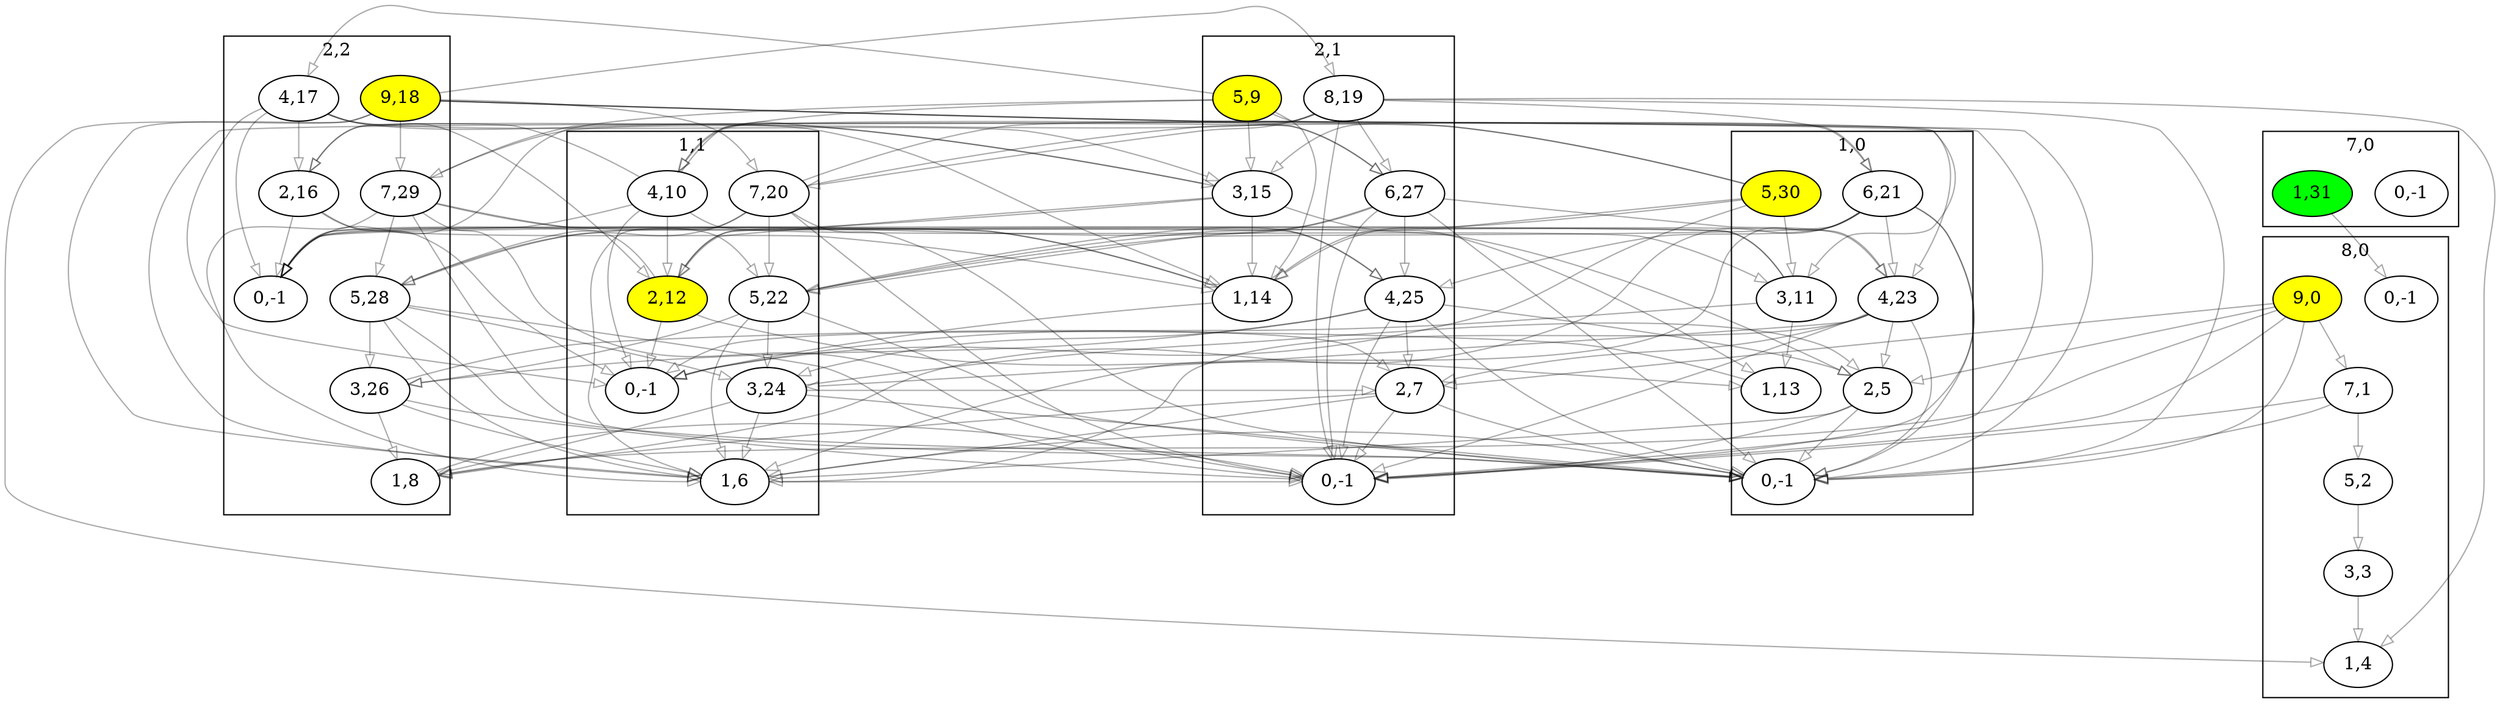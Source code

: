 digraph "example7.txt" {
	compound=true
	subgraph cluster8_0 {
		label="8,0"
		battery8_0_0 [label="0,-1" pos="22.4,11.2!"]
		battery8_0_1 [label="1,4" pos="23.4,11.2!"]
		battery8_0_3 [label="3,3" pos="24.4,11.2!"]
		battery8_0_5 [label="5,2" pos="22.4,10.2!"]
		battery8_0_7 [label="7,1" pos="23.4,10.2!"]
		battery8_0_9 [label="9,0" fillcolor=yellow pos="24.4,10.2!" style=filled]
	}
	subgraph cluster2_1 {
		label="2,1"
		battery2_1_0 [label="0,-1" pos="5.6,8.399999999999999!"]
		battery2_1_1 [label="1,14" pos="6.6,8.399999999999999!"]
		battery2_1_2 [label="2,7" pos="7.6,8.399999999999999!"]
		battery2_1_3 [label="3,15" pos="5.6,7.399999999999999!"]
		battery2_1_4 [label="4,25" pos="6.6,7.399999999999999!"]
		battery2_1_5 [label="5,9" fillcolor=yellow pos="7.6,7.399999999999999!" style=filled]
		battery2_1_6 [label="6,27" pos="5.6,6.399999999999999!"]
		battery2_1_8 [label="8,19" pos="6.6,6.399999999999999!"]
	}
	subgraph cluster1_1 {
		label="1,1"
		battery1_1_0 [label="0,-1" pos="2.8,8.399999999999999!"]
		battery1_1_1 [label="1,6" pos="3.8,8.399999999999999!"]
		battery1_1_2 [label="2,12" fillcolor=yellow pos="4.8,8.399999999999999!" style=filled]
		battery1_1_3 [label="3,24" pos="2.8,7.399999999999999!"]
		battery1_1_4 [label="4,10" pos="3.8,7.399999999999999!"]
		battery1_1_5 [label="5,22" pos="4.8,7.399999999999999!"]
		battery1_1_7 [label="7,20" pos="2.8,6.399999999999999!"]
	}
	subgraph cluster2_2 {
		label="2,2"
		battery2_2_0 [label="0,-1" pos="5.6,5.6!"]
		battery2_2_1 [label="1,8" pos="6.6,5.6!"]
		battery2_2_2 [label="2,16" pos="7.6,5.6!"]
		battery2_2_3 [label="3,26" pos="5.6,4.6!"]
		battery2_2_4 [label="4,17" pos="6.6,4.6!"]
		battery2_2_5 [label="5,28" pos="7.6,4.6!"]
		battery2_2_7 [label="7,29" pos="5.6,3.5999999999999996!"]
		battery2_2_9 [label="9,18" fillcolor=yellow pos="6.6,3.5999999999999996!" style=filled]
	}
	subgraph cluster1_0 {
		label="1,0"
		battery1_0_0 [label="0,-1" pos="2.8,11.2!"]
		battery1_0_1 [label="1,13" pos="3.8,11.2!"]
		battery1_0_2 [label="2,5" pos="4.8,11.2!"]
		battery1_0_3 [label="3,11" pos="2.8,10.2!"]
		battery1_0_4 [label="4,23" pos="3.8,10.2!"]
		battery1_0_5 [label="5,30" fillcolor=yellow pos="4.8,10.2!" style=filled]
		battery1_0_6 [label="6,21" pos="2.8,9.2!"]
	}
	subgraph cluster7_0 {
		label="7,0"
		battery7_0_0 [label="0,-1" pos="19.599999999999998,11.2!"]
		battery7_0_1 [label="1,31" fillcolor=green pos="20.599999999999998,11.2!" style=filled]
	}
	battery8_0_9 -> battery1_0_2 [color="#00000055" fillcolor=none]
	battery8_0_9 -> battery2_1_2 [color="#00000055" fillcolor=none]
	battery8_0_9 -> battery2_2_1 [color="#00000055" fillcolor=none]
	battery8_0_9 -> battery1_0_0 [color="#00000055" fillcolor=none]
	battery8_0_9 -> battery2_1_0 [color="#00000055" fillcolor=none]
	battery8_0_9 -> battery8_0_7 [color="#00000055" fillcolor=none]
	battery8_0_7 -> battery1_0_0 [color="#00000055" fillcolor=none]
	battery8_0_7 -> battery2_1_0 [color="#00000055" fillcolor=none]
	battery8_0_7 -> battery8_0_5 [color="#00000055" fillcolor=none]
	battery8_0_5 -> battery8_0_3 [color="#00000055" fillcolor=none]
	battery8_0_3 -> battery8_0_1 [color="#00000055" fillcolor=none]
	battery2_1_2 -> battery1_1_1 [color="#00000055" fillcolor=none]
	battery2_1_2 -> battery2_2_1 [color="#00000055" fillcolor=none]
	battery2_1_2 -> battery1_0_0 [color="#00000055" fillcolor=none]
	battery2_1_2 -> battery2_1_0 [color="#00000055" fillcolor=none]
	battery2_1_5 -> battery1_1_4 [color="#00000055" fillcolor=none]
	battery2_1_5 -> battery2_2_4 [color="#00000055" fillcolor=none]
	battery2_1_5 -> battery1_0_3 [color="#00000055" fillcolor=none]
	battery2_1_5 -> battery2_2_0 [color="#00000055" fillcolor=none]
	battery2_1_5 -> battery2_1_3 [color="#00000055" fillcolor=none]
	battery2_1_5 -> battery2_1_1 [color="#00000055" fillcolor=none]
	battery2_1_1 -> battery1_1_0 [color="#00000055" fillcolor=none]
	battery2_1_1 -> battery2_2_0 [color="#00000055" fillcolor=none]
	battery2_1_3 -> battery1_1_2 [color="#00000055" fillcolor=none]
	battery2_1_3 -> battery2_2_2 [color="#00000055" fillcolor=none]
	battery2_1_3 -> battery1_0_1 [color="#00000055" fillcolor=none]
	battery2_1_3 -> battery2_2_0 [color="#00000055" fillcolor=none]
	battery2_1_3 -> battery2_1_1 [color="#00000055" fillcolor=none]
	battery2_1_8 -> battery1_1_7 [color="#00000055" fillcolor=none]
	battery2_1_8 -> battery2_2_7 [color="#00000055" fillcolor=none]
	battery2_1_8 -> battery1_0_6 [color="#00000055" fillcolor=none]
	battery2_1_8 -> battery1_1_1 [color="#00000055" fillcolor=none]
	battery2_1_8 -> battery1_0_0 [color="#00000055" fillcolor=none]
	battery2_1_8 -> battery8_0_1 [color="#00000055" fillcolor=none]
	battery2_1_8 -> battery2_1_6 [color="#00000055" fillcolor=none]
	battery2_1_8 -> battery2_1_0 [color="#00000055" fillcolor=none]
	battery2_1_4 -> battery1_1_3 [color="#00000055" fillcolor=none]
	battery2_1_4 -> battery2_2_3 [color="#00000055" fillcolor=none]
	battery2_1_4 -> battery1_0_2 [color="#00000055" fillcolor=none]
	battery2_1_4 -> battery1_0_0 [color="#00000055" fillcolor=none]
	battery2_1_4 -> battery2_1_2 [color="#00000055" fillcolor=none]
	battery2_1_4 -> battery2_1_0 [color="#00000055" fillcolor=none]
	battery2_1_6 -> battery1_1_5 [color="#00000055" fillcolor=none]
	battery2_1_6 -> battery2_2_5 [color="#00000055" fillcolor=none]
	battery2_1_6 -> battery1_0_4 [color="#00000055" fillcolor=none]
	battery2_1_6 -> battery1_0_0 [color="#00000055" fillcolor=none]
	battery2_1_6 -> battery2_1_4 [color="#00000055" fillcolor=none]
	battery2_1_6 -> battery2_1_0 [color="#00000055" fillcolor=none]
	battery1_1_1 -> battery1_0_0 [color="#00000055" fillcolor=none]
	battery1_1_1 -> battery2_1_0 [color="#00000055" fillcolor=none]
	battery1_1_4 -> battery1_0_3 [color="#00000055" fillcolor=none]
	battery1_1_4 -> battery2_1_3 [color="#00000055" fillcolor=none]
	battery1_1_4 -> battery2_2_2 [color="#00000055" fillcolor=none]
	battery1_1_4 -> battery2_2_0 [color="#00000055" fillcolor=none]
	battery1_1_4 -> battery1_1_2 [color="#00000055" fillcolor=none]
	battery1_1_4 -> battery1_1_0 [color="#00000055" fillcolor=none]
	battery1_1_2 -> battery1_0_1 [color="#00000055" fillcolor=none]
	battery1_1_2 -> battery2_1_1 [color="#00000055" fillcolor=none]
	battery1_1_2 -> battery2_2_0 [color="#00000055" fillcolor=none]
	battery1_1_2 -> battery1_1_0 [color="#00000055" fillcolor=none]
	battery1_1_7 -> battery1_0_6 [color="#00000055" fillcolor=none]
	battery1_1_7 -> battery2_1_6 [color="#00000055" fillcolor=none]
	battery1_1_7 -> battery2_2_5 [color="#00000055" fillcolor=none]
	battery1_1_7 -> battery1_0_0 [color="#00000055" fillcolor=none]
	battery1_1_7 -> battery2_1_0 [color="#00000055" fillcolor=none]
	battery1_1_7 -> battery1_1_5 [color="#00000055" fillcolor=none]
	battery1_1_7 -> battery1_1_1 [color="#00000055" fillcolor=none]
	battery1_1_5 -> battery1_0_4 [color="#00000055" fillcolor=none]
	battery1_1_5 -> battery2_1_4 [color="#00000055" fillcolor=none]
	battery1_1_5 -> battery2_2_3 [color="#00000055" fillcolor=none]
	battery1_1_5 -> battery1_0_0 [color="#00000055" fillcolor=none]
	battery1_1_5 -> battery1_1_3 [color="#00000055" fillcolor=none]
	battery1_1_5 -> battery1_1_1 [color="#00000055" fillcolor=none]
	battery1_1_3 -> battery1_0_2 [color="#00000055" fillcolor=none]
	battery1_1_3 -> battery2_1_2 [color="#00000055" fillcolor=none]
	battery1_1_3 -> battery2_2_1 [color="#00000055" fillcolor=none]
	battery1_1_3 -> battery1_0_0 [color="#00000055" fillcolor=none]
	battery1_1_3 -> battery1_1_1 [color="#00000055" fillcolor=none]
	battery2_2_1 -> battery2_1_0 [color="#00000055" fillcolor=none]
	battery2_2_2 -> battery2_1_1 [color="#00000055" fillcolor=none]
	battery2_2_2 -> battery1_1_0 [color="#00000055" fillcolor=none]
	battery2_2_2 -> battery2_2_0 [color="#00000055" fillcolor=none]
	battery2_2_4 -> battery2_1_3 [color="#00000055" fillcolor=none]
	battery2_2_4 -> battery1_1_2 [color="#00000055" fillcolor=none]
	battery2_2_4 -> battery2_1_1 [color="#00000055" fillcolor=none]
	battery2_2_4 -> battery1_1_0 [color="#00000055" fillcolor=none]
	battery2_2_4 -> battery2_2_2 [color="#00000055" fillcolor=none]
	battery2_2_4 -> battery2_2_0 [color="#00000055" fillcolor=none]
	battery2_2_9 -> battery2_1_8 [color="#00000055" fillcolor=none]
	battery2_2_9 -> battery1_1_7 [color="#00000055" fillcolor=none]
	battery2_2_9 -> battery1_0_4 [color="#00000055" fillcolor=none]
	battery2_2_9 -> battery1_1_1 [color="#00000055" fillcolor=none]
	battery2_2_9 -> battery1_0_0 [color="#00000055" fillcolor=none]
	battery2_2_9 -> battery2_1_0 [color="#00000055" fillcolor=none]
	battery2_2_9 -> battery8_0_1 [color="#00000055" fillcolor=none]
	battery2_2_9 -> battery2_2_7 [color="#00000055" fillcolor=none]
	battery2_2_3 -> battery2_1_2 [color="#00000055" fillcolor=none]
	battery2_2_3 -> battery1_1_1 [color="#00000055" fillcolor=none]
	battery2_2_3 -> battery2_1_0 [color="#00000055" fillcolor=none]
	battery2_2_3 -> battery2_2_1 [color="#00000055" fillcolor=none]
	battery2_2_5 -> battery2_1_4 [color="#00000055" fillcolor=none]
	battery2_2_5 -> battery1_1_3 [color="#00000055" fillcolor=none]
	battery2_2_5 -> battery1_1_1 [color="#00000055" fillcolor=none]
	battery2_2_5 -> battery1_0_0 [color="#00000055" fillcolor=none]
	battery2_2_5 -> battery2_1_0 [color="#00000055" fillcolor=none]
	battery2_2_5 -> battery2_2_3 [color="#00000055" fillcolor=none]
	battery2_2_7 -> battery2_1_6 [color="#00000055" fillcolor=none]
	battery2_2_7 -> battery1_1_5 [color="#00000055" fillcolor=none]
	battery2_2_7 -> battery1_0_2 [color="#00000055" fillcolor=none]
	battery2_2_7 -> battery1_1_1 [color="#00000055" fillcolor=none]
	battery2_2_7 -> battery1_0_0 [color="#00000055" fillcolor=none]
	battery2_2_7 -> battery2_1_0 [color="#00000055" fillcolor=none]
	battery2_2_7 -> battery2_2_5 [color="#00000055" fillcolor=none]
	battery1_0_2 -> battery1_1_1 [color="#00000055" fillcolor=none]
	battery1_0_2 -> battery2_1_0 [color="#00000055" fillcolor=none]
	battery1_0_2 -> battery1_0_0 [color="#00000055" fillcolor=none]
	battery1_0_3 -> battery1_1_2 [color="#00000055" fillcolor=none]
	battery1_0_3 -> battery2_1_1 [color="#00000055" fillcolor=none]
	battery1_0_3 -> battery1_1_0 [color="#00000055" fillcolor=none]
	battery1_0_3 -> battery1_0_1 [color="#00000055" fillcolor=none]
	battery1_0_1 -> battery1_1_0 [color="#00000055" fillcolor=none]
	battery1_0_6 -> battery1_1_5 [color="#00000055" fillcolor=none]
	battery1_0_6 -> battery2_1_4 [color="#00000055" fillcolor=none]
	battery1_0_6 -> battery2_2_1 [color="#00000055" fillcolor=none]
	battery1_0_6 -> battery1_1_1 [color="#00000055" fillcolor=none]
	battery1_0_6 -> battery2_1_0 [color="#00000055" fillcolor=none]
	battery1_0_6 -> battery1_0_4 [color="#00000055" fillcolor=none]
	battery1_0_6 -> battery1_0_0 [color="#00000055" fillcolor=none]
	battery1_0_4 -> battery1_1_3 [color="#00000055" fillcolor=none]
	battery1_0_4 -> battery2_1_2 [color="#00000055" fillcolor=none]
	battery1_0_4 -> battery1_1_1 [color="#00000055" fillcolor=none]
	battery1_0_4 -> battery2_1_0 [color="#00000055" fillcolor=none]
	battery1_0_4 -> battery1_0_2 [color="#00000055" fillcolor=none]
	battery1_0_4 -> battery1_0_0 [color="#00000055" fillcolor=none]
	battery1_0_5 -> battery1_1_4 [color="#00000055" fillcolor=none]
	battery1_0_5 -> battery2_1_3 [color="#00000055" fillcolor=none]
	battery1_0_5 -> battery2_1_1 [color="#00000055" fillcolor=none]
	battery1_0_5 -> battery2_2_0 [color="#00000055" fillcolor=none]
	battery1_0_5 -> battery1_1_0 [color="#00000055" fillcolor=none]
	battery1_0_5 -> battery1_0_3 [color="#00000055" fillcolor=none]
	battery7_0_1 -> battery8_0_0 [color="#00000055" fillcolor=none]
}
